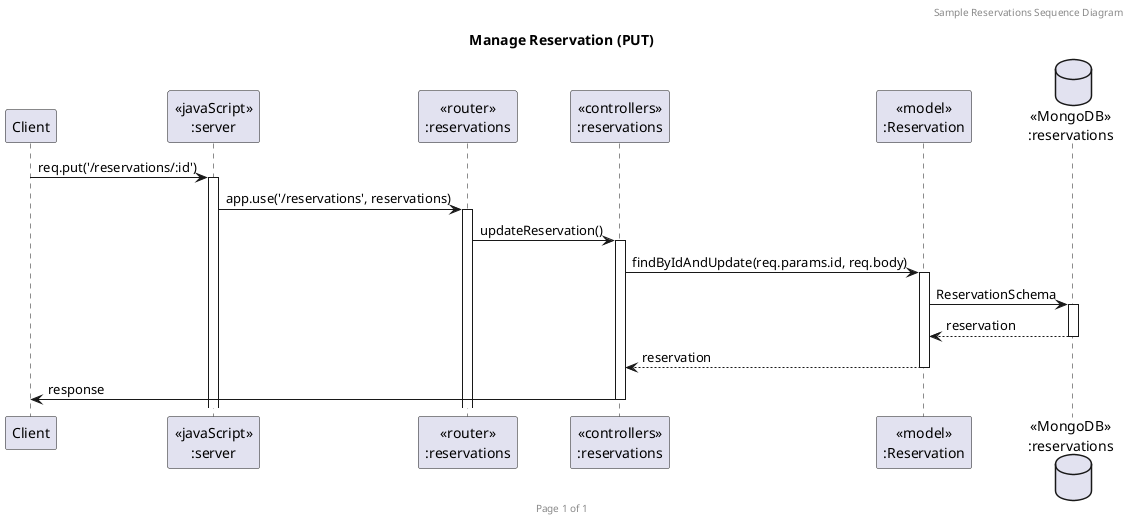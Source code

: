 @startuml Manage Reservation (PUT)

header Sample Reservations Sequence Diagram
footer Page %page% of %lastpage%
title "Manage Reservation (PUT)"

participant "Client" as client
participant "<<javaScript>>\n:server" as server
participant "<<router>>\n:reservations" as routerReservations
participant "<<controllers>>\n:reservations" as controllersReservations
participant "<<model>>\n:Reservation" as modelReservation
database "<<MongoDB>>\n:reservations" as ReservationsDatabase

client->server ++:req.put('/reservations/:id')
server->routerReservations ++:app.use('/reservations', reservations)
routerReservations -> controllersReservations ++:updateReservation()
controllersReservations->modelReservation ++:findByIdAndUpdate(req.params.id, req.body)
modelReservation ->ReservationsDatabase ++: ReservationSchema
ReservationsDatabase --> modelReservation --: reservation
controllersReservations <-- modelReservation --:reservation
controllersReservations->client --:response

@enduml

